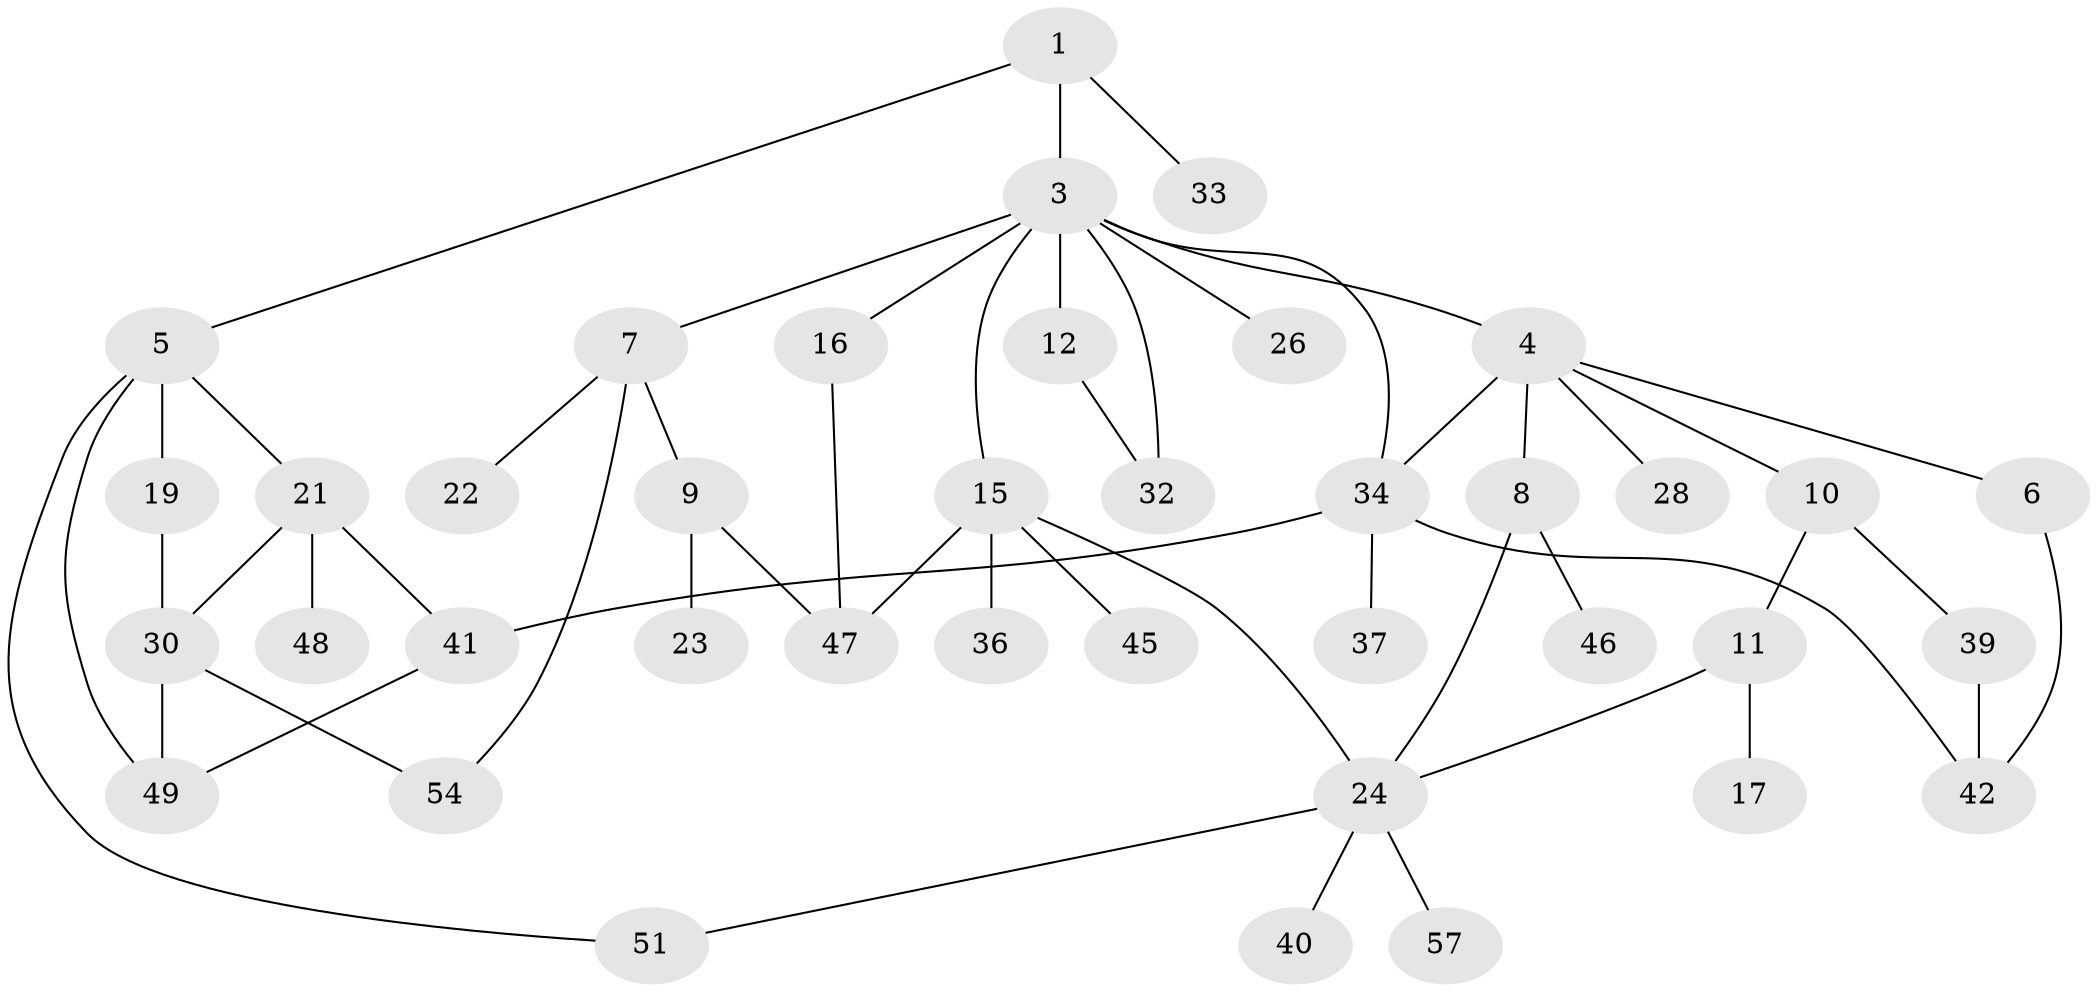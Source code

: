 // Generated by graph-tools (version 1.1) at 2025/51/02/27/25 19:51:38]
// undirected, 39 vertices, 52 edges
graph export_dot {
graph [start="1"]
  node [color=gray90,style=filled];
  1 [super="+2"];
  3 [super="+14"];
  4 [super="+27"];
  5 [super="+13"];
  6 [super="+25"];
  7;
  8;
  9 [super="+18"];
  10;
  11 [super="+55"];
  12 [super="+20"];
  15 [super="+29"];
  16;
  17;
  19;
  21;
  22 [super="+44"];
  23;
  24 [super="+31"];
  26;
  28;
  30 [super="+52"];
  32;
  33;
  34 [super="+35"];
  36;
  37 [super="+38"];
  39;
  40;
  41 [super="+53"];
  42 [super="+43"];
  45;
  46;
  47 [super="+50"];
  48 [super="+56"];
  49;
  51;
  54;
  57;
  1 -- 33;
  1 -- 3;
  1 -- 5;
  3 -- 4;
  3 -- 7;
  3 -- 12;
  3 -- 15;
  3 -- 16;
  3 -- 26;
  3 -- 34;
  3 -- 32;
  4 -- 6;
  4 -- 8;
  4 -- 10;
  4 -- 34;
  4 -- 28;
  5 -- 21;
  5 -- 51;
  5 -- 49;
  5 -- 19;
  6 -- 42;
  7 -- 9;
  7 -- 22;
  7 -- 54;
  8 -- 24;
  8 -- 46;
  9 -- 23;
  9 -- 47;
  10 -- 11;
  10 -- 39;
  11 -- 17;
  11 -- 24;
  12 -- 32;
  15 -- 24;
  15 -- 36;
  15 -- 45;
  15 -- 47;
  16 -- 47;
  19 -- 30;
  21 -- 30;
  21 -- 41;
  21 -- 48;
  24 -- 40;
  24 -- 57;
  24 -- 51;
  30 -- 49;
  30 -- 54;
  34 -- 37;
  34 -- 41;
  34 -- 42;
  39 -- 42;
  41 -- 49;
}
